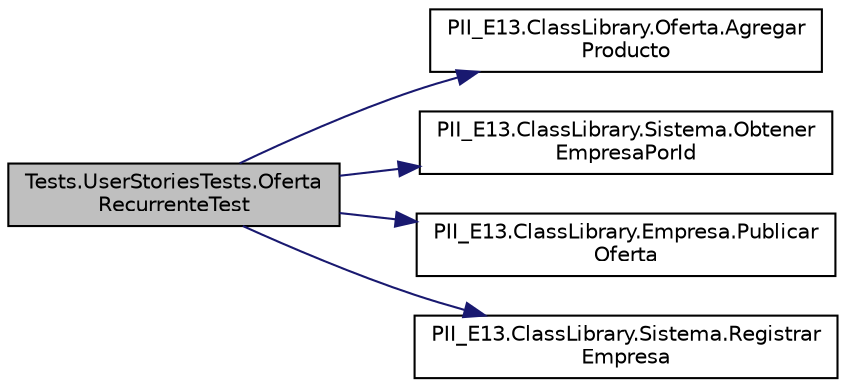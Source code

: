 digraph "Tests.UserStoriesTests.OfertaRecurrenteTest"
{
 // INTERACTIVE_SVG=YES
 // LATEX_PDF_SIZE
  edge [fontname="Helvetica",fontsize="10",labelfontname="Helvetica",labelfontsize="10"];
  node [fontname="Helvetica",fontsize="10",shape=record];
  rankdir="LR";
  Node1 [label="Tests.UserStoriesTests.Oferta\lRecurrenteTest",height=0.2,width=0.4,color="black", fillcolor="grey75", style="filled", fontcolor="black",tooltip="Prueba para la historia de usuario 9 y 10: Recurrencia de ofertas"];
  Node1 -> Node2 [color="midnightblue",fontsize="10",style="solid",fontname="Helvetica"];
  Node2 [label="PII_E13.ClassLibrary.Oferta.Agregar\lProducto",height=0.2,width=0.4,color="black", fillcolor="white", style="filled",URL="$classPII_E13.ClassLibrary_1_1Oferta.html#af2e8abd2146fa715005a47207c3fd66c",tooltip="Agrega un producto a la lista de productos."];
  Node1 -> Node3 [color="midnightblue",fontsize="10",style="solid",fontname="Helvetica"];
  Node3 [label="PII_E13.ClassLibrary.Sistema.Obtener\lEmpresaPorId",height=0.2,width=0.4,color="black", fillcolor="white", style="filled",URL="$classPII_E13.ClassLibrary_1_1Sistema.html#a6d25225279a22870da000af9f3716f38",tooltip="Recupera una empresa de la lista de empresas utilizando su id y una id dada."];
  Node1 -> Node4 [color="midnightblue",fontsize="10",style="solid",fontname="Helvetica"];
  Node4 [label="PII_E13.ClassLibrary.Empresa.Publicar\lOferta",height=0.2,width=0.4,color="black", fillcolor="white", style="filled",URL="$classPII_E13.ClassLibrary_1_1Empresa.html#a5d007b2ec822d0bff9e39045728a9a0d",tooltip="Crea una nueva Oferta y la añade a la lista de ofertas de la empresa."];
  Node1 -> Node5 [color="midnightblue",fontsize="10",style="solid",fontname="Helvetica"];
  Node5 [label="PII_E13.ClassLibrary.Sistema.Registrar\lEmpresa",height=0.2,width=0.4,color="black", fillcolor="white", style="filled",URL="$classPII_E13.ClassLibrary_1_1Sistema.html#a67310e1e32b1c5967750a79beefb8bfd",tooltip="Registra una nueva empresa en el sistema."];
}
